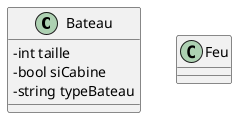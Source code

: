 @startuml
skinparam classAttributeIconSize 0
class Bateau {
  -int taille
  -bool siCabine
  -string typeBateau
}

class Feu {

}
@enduml